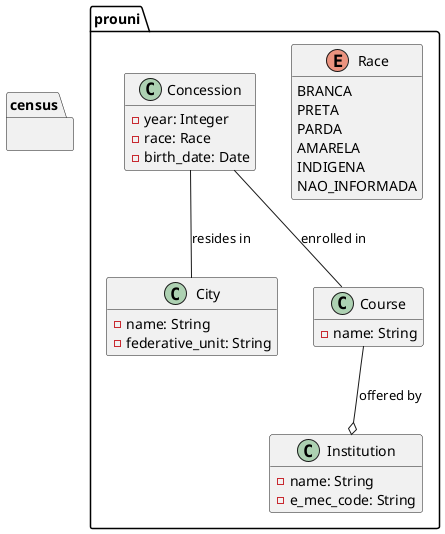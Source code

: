 @startuml bakery

hide empty members

namespace prouni {

    enum Race {
        BRANCA
        PRETA
        PARDA
        AMARELA
        INDIGENA
        NAO_INFORMADA
    }

    class City {
    - name: String
    - federative_unit: String
    }

    class Institution {
    - name: String
    - e_mec_code: String
    }

    class Course {
        - name: String
    }
    Course --o Institution : "offered by"

    class Concession {
    - year: Integer
    - race: Race
    - birth_date: Date
    }
    Concession -- City : "resides in"
    Concession -- Course : "enrolled in"

}

namespace census {

    

}


@enduml
